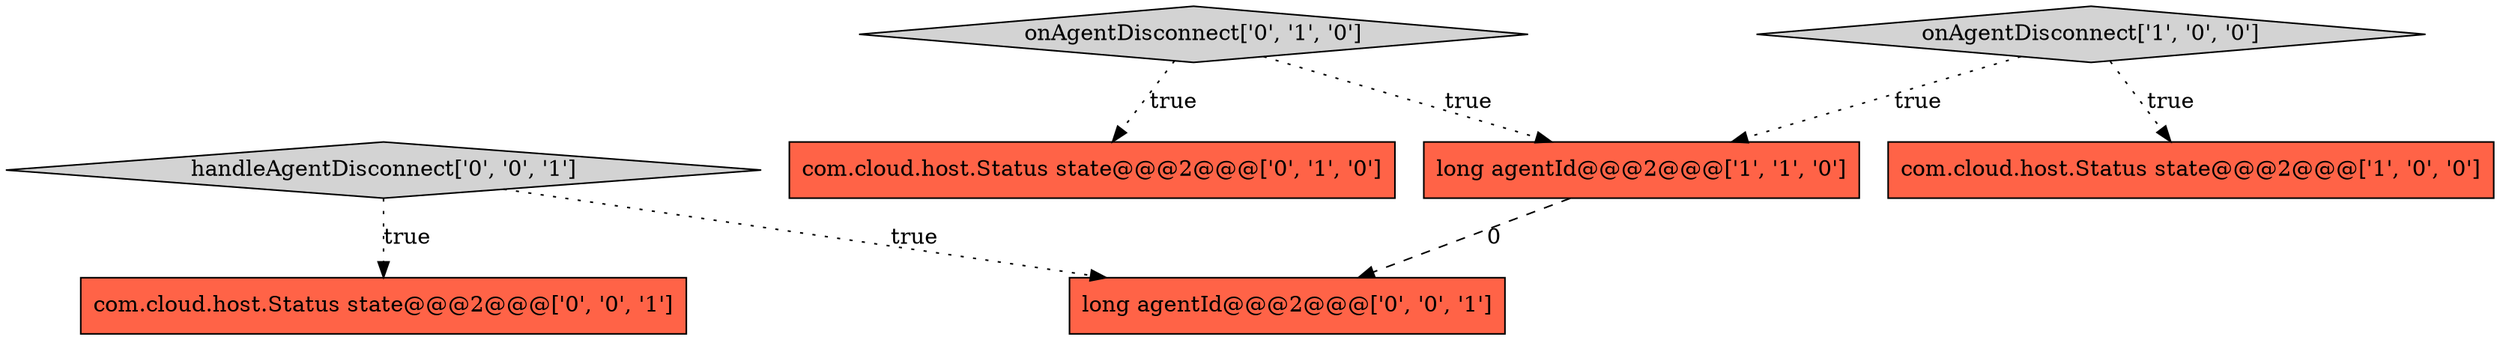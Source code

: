 digraph {
5 [style = filled, label = "com.cloud.host.Status state@@@2@@@['0', '0', '1']", fillcolor = tomato, shape = box image = "AAA0AAABBB3BBB"];
7 [style = filled, label = "long agentId@@@2@@@['0', '0', '1']", fillcolor = tomato, shape = box image = "AAA0AAABBB3BBB"];
6 [style = filled, label = "handleAgentDisconnect['0', '0', '1']", fillcolor = lightgray, shape = diamond image = "AAA0AAABBB3BBB"];
4 [style = filled, label = "onAgentDisconnect['0', '1', '0']", fillcolor = lightgray, shape = diamond image = "AAA0AAABBB2BBB"];
0 [style = filled, label = "onAgentDisconnect['1', '0', '0']", fillcolor = lightgray, shape = diamond image = "AAA0AAABBB1BBB"];
2 [style = filled, label = "long agentId@@@2@@@['1', '1', '0']", fillcolor = tomato, shape = box image = "AAA0AAABBB1BBB"];
1 [style = filled, label = "com.cloud.host.Status state@@@2@@@['1', '0', '0']", fillcolor = tomato, shape = box image = "AAA0AAABBB1BBB"];
3 [style = filled, label = "com.cloud.host.Status state@@@2@@@['0', '1', '0']", fillcolor = tomato, shape = box image = "AAA0AAABBB2BBB"];
0->2 [style = dotted, label="true"];
6->5 [style = dotted, label="true"];
2->7 [style = dashed, label="0"];
0->1 [style = dotted, label="true"];
4->3 [style = dotted, label="true"];
6->7 [style = dotted, label="true"];
4->2 [style = dotted, label="true"];
}
